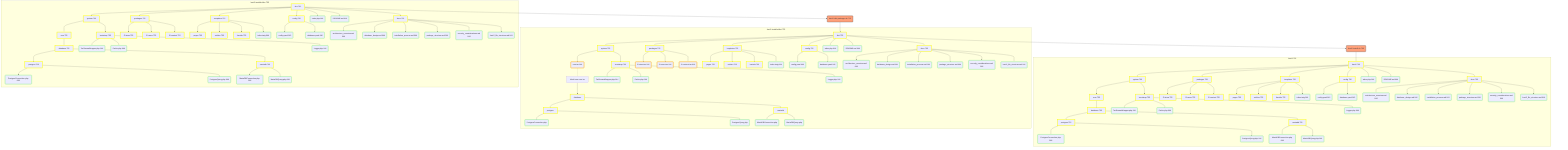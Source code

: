 graph TD
subgraph Entwicklung [fract2-installer/dev 755]
    A[dev 755]:::directory --> A1[system 755]:::directory
    A --> A2[packages 755]:::directory
    A --> A3[templates 755]:::directory
    A --> A4[config 750]:::directory
    A --> A5(index.php 644):::finished
    A --> A6(README.md 644):::finished
    A --> A7[docs 755]:::directory

    A1 --> A1A[core 755]:::directory
    A1A --> A1A1[database 755]:::directory
    A1A1 --> A1A1A[postgres 755]:::directory
    A1A1 --> A1A1B[mariadb 755]:::directory
    A1A1A --> A1A1A1(PostgresConnection.php 644):::finished
    A1A1A --> A1A1A2(PostgresQuery.php 644):::finished
    A1A1B --> A1A1B1(MariaDBConnection.php 644):::finished
    A1A1B --> A1A1B2(MariaDBQuery.php 644):::finished

    A1 --> A1B[bootstrap 755]:::directory
    A1B --> A1B1(TarStreamWrapper.php 644):::finished
    A1B --> A1B2(Cache.php 644):::finished
    A1B --> A1B3(Logger.php 644):::finished

    A2 --> A2A[f2.atom 755]:::directory
    A2 --> A2B[f2.users 755]:::directory
    A2 --> A2C[f2.content 755]:::directory

    A3 --> A3A[pages 755]:::directory
    A3 --> A3B[entities 755]:::directory
    A3 --> A3C[fractals 755]:::directory
    A3 --> A3D(index.twig 644):::finished

    A4 --> A4A(config.yaml 640):::finished
    A4 --> A4B(database.yaml 640):::finished

    A7 --> A7A(architecture_overview.md 644):::finished
    A7 --> A7B(database_design.md 644):::finished
    A7 --> A7C(installation_process.md 644):::finished
    A7 --> A7D(package_structure.md 644):::finished
    A7 --> A7E(security_considerations.md 644):::finished
    A7 --> A7F(fract2_file_structure.md 644):::finished
end

S1(fract2-dist-packager.sh 755):::script

subgraph Distribution [fract2-installer/dist 755]
    B[dist 755]:::directory --> B1[system 755]:::directory
    B --> B2[packages 755]:::directory
    B --> B3[templates 755]:::directory
    B --> B4[config 750]:::directory
    B --> B5(index.php 644):::finished
    B --> B6(README.md 644):::finished
    B --> B7[docs 755]:::directory

    B1 --> B1A(core.tar 644):::archive
    B1 --> B1B[bootstrap 755]:::directory
    B1B --> B1B1(TarStreamWrapper.php 644):::finished
    B1B --> B1B2(Cache.php 644):::finished
    B1B --> B1B3(Logger.php 644):::finished

    B2 --> B2A(f2.atom.tar 644):::archive
    B2 --> B2B(f2.users.tar 644):::archive
    B2 --> B2C(f2.content.tar 644):::archive

    B3 --> B3A[pages 755]:::directory
    B3 --> B3B[entities 755]:::directory
    B3 --> B3C[fractals 755]:::directory
    B3 --> B3D(index.twig 644):::finished

    B4 --> B4A(config.yaml 640):::finished
    B4 --> B4B(database.yaml 640):::finished

    B7 --> B7A(architecture_overview.md 644):::finished
    B7 --> B7B(database_design.md 644):::finished
    B7 --> B7C(installation_process.md 644):::finished
    B7 --> B7D(package_structure.md 644):::finished
    B7 --> B7E(security_considerations.md 644):::finished
    B7 --> B7F(fract2_file_structure.md 644):::finished

    B1A -.- B1A1[Inhalt von core.tar]
    B1A1 --> B1A1A[database]:::directory
    B1A1A --> B1A1A1[postgres]:::directory
    B1A1A --> B1A1A2[mariadb]:::directory
    B1A1A1 --> B1A1A1A(PostgresConnection.php):::finished
    B1A1A1 --> B1A1A1B(PostgresQuery.php):::finished
    B1A1A2 --> B1A1A2A(MariaDBConnection.php):::finished
    B1A1A2 --> B1A1A2B(MariaDBQuery.php):::finished
end

S2(fract2-install.sh 755):::script

subgraph Installation [fract2 755]
    C[fract2 755]:::directory --> C1[system 755]:::directory
    C --> C2[packages 755]:::directory
    C --> C3[templates 755]:::directory
    C --> C4[config 750]:::directory
    C --> C5(index.php 644):::finished
    C --> C6(README.md 644):::finished
    C --> C7[docs 755]:::directory

    C1 --> C1A[core 755]:::directory
    C1A --> C1A1[database 755]:::directory
    C1A1 --> C1A1A[postgres 755]:::directory
    C1A1 --> C1A1B[mariadb 755]:::directory
    C1A1A --> C1A1A1(PostgresConnection.php 644):::finished
    C1A1A --> C1A1A2(PostgresQuery.php 644):::finished
    C1A1B --> C1A1B1(MariaDBConnection.php 644):::finished
    C1A1B --> C1A1B2(MariaDBQuery.php 644):::finished

    C1 --> C1B[bootstrap 755]:::directory
    C1B --> C1B1(TarStreamWrapper.php 644):::finished
    C1B --> C1B2(Cache.php 644):::finished
    C1B --> C1B3(Logger.php 644):::finished

    C2 --> C2A[f2.atom 755]:::directory
    C2 --> C2B[f2.users 755]:::directory
    C2 --> C2C[f2.content 755]:::directory

    C3 --> C3A[pages 755]:::directory
    C3 --> C3B[entities 755]:::directory
    C3 --> C3C[fractals 755]:::directory
    C3 --> C3D(index.twig 644):::finished

    C4 --> C4A(config.yaml 640):::finished
    C4 --> C4B(database.yaml 640):::finished

    C7 --> C7A(architecture_overview.md 644):::finished
    C7 --> C7B(database_design.md 644):::finished
    C7 --> C7C(installation_process.md 644):::finished
    C7 --> C7D(package_structure.md 644):::finished
    C7 --> C7E(security_considerations.md 644):::finished
    C7 --> C7F(fract2_file_structure.md 644):::finished
end

A --> S1
S1 --> B
B --> S2
S2 --> C

classDef finished stroke:#90EE90,stroke-width:4px;
classDef directory stroke:#FFFF00,stroke-width:4px;
classDef archive stroke:#FFA500,stroke-width:4px;
classDef script fill:#FFA07A,stroke:#333,stroke-width:2px;